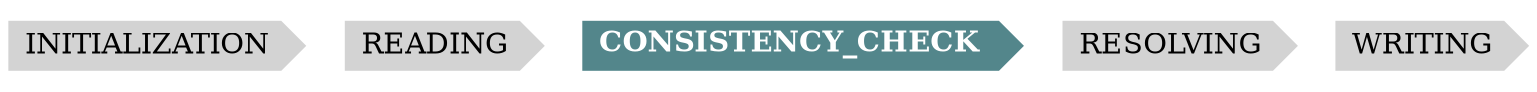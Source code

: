 digraph {
//	graph [rankdir=LR]
	node [color=none shape=cds fillcolor=lightgrey style=filled]
	"init" [label="INITIALIZATION  " href="../research/sphinx/app_init/" target=_top]
	"read" [label="READING  " href="../research/sphinx/read/" target=_top]
	"consistency" [label=<<b>CONSISTENCY_CHECK &#160;&#160;</b>> fillcolor=cadetblue4 fontcolor=white href="../research/sphinx/consistency/" target=_top]
	"resolve" [label="RESOLVING  " href="../research/sphinx/resolve/" target=_top]
	"write" [label="WRITING  " href="../research/sphinx/write/" target=_top]
}